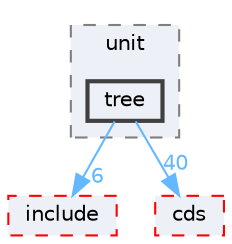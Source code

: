 digraph "external/libcds/test/unit/tree"
{
 // LATEX_PDF_SIZE
  bgcolor="transparent";
  edge [fontname=Helvetica,fontsize=10,labelfontname=Helvetica,labelfontsize=10];
  node [fontname=Helvetica,fontsize=10,shape=box,height=0.2,width=0.4];
  compound=true
  subgraph clusterdir_5af95ab9c8988ee69eb5a91a91a55ab9 {
    graph [ bgcolor="#edf0f7", pencolor="grey50", label="unit", fontname=Helvetica,fontsize=10 style="filled,dashed", URL="dir_5af95ab9c8988ee69eb5a91a91a55ab9.html",tooltip=""]
  dir_2731ec81b433df2d66b6b3f2c45c9e76 [label="tree", fillcolor="#edf0f7", color="grey25", style="filled,bold", URL="dir_2731ec81b433df2d66b6b3f2c45c9e76.html",tooltip=""];
  }
  dir_e8e86015120c09f6a7f42026ab4ce0a2 [label="include", fillcolor="#edf0f7", color="red", style="filled,dashed", URL="dir_e8e86015120c09f6a7f42026ab4ce0a2.html",tooltip=""];
  dir_fcf032bbf40cb4a20f944ac15896063c [label="cds", fillcolor="#edf0f7", color="red", style="filled,dashed", URL="dir_fcf032bbf40cb4a20f944ac15896063c.html",tooltip=""];
  dir_2731ec81b433df2d66b6b3f2c45c9e76->dir_e8e86015120c09f6a7f42026ab4ce0a2 [headlabel="6", labeldistance=1.5 headhref="dir_000869_000382.html" href="dir_000869_000382.html" color="steelblue1" fontcolor="steelblue1"];
  dir_2731ec81b433df2d66b6b3f2c45c9e76->dir_fcf032bbf40cb4a20f944ac15896063c [headlabel="40", labeldistance=1.5 headhref="dir_000869_000111.html" href="dir_000869_000111.html" color="steelblue1" fontcolor="steelblue1"];
}

